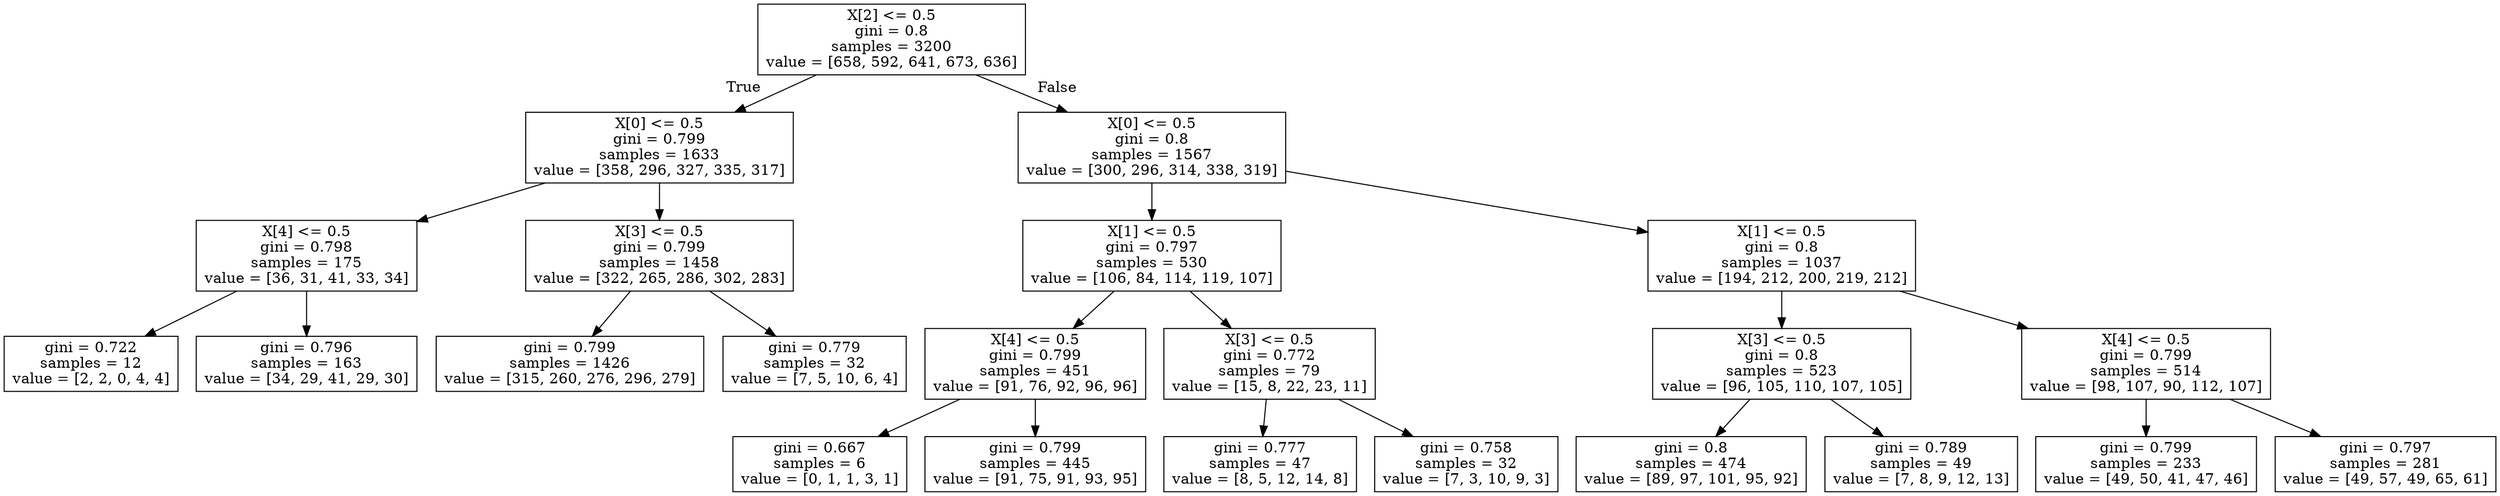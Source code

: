 digraph Tree {
node [shape=box] ;
0 [label="X[2] <= 0.5\ngini = 0.8\nsamples = 3200\nvalue = [658, 592, 641, 673, 636]"] ;
1 [label="X[0] <= 0.5\ngini = 0.799\nsamples = 1633\nvalue = [358, 296, 327, 335, 317]"] ;
0 -> 1 [labeldistance=2.5, labelangle=45, headlabel="True"] ;
2 [label="X[4] <= 0.5\ngini = 0.798\nsamples = 175\nvalue = [36, 31, 41, 33, 34]"] ;
1 -> 2 ;
3 [label="gini = 0.722\nsamples = 12\nvalue = [2, 2, 0, 4, 4]"] ;
2 -> 3 ;
4 [label="gini = 0.796\nsamples = 163\nvalue = [34, 29, 41, 29, 30]"] ;
2 -> 4 ;
5 [label="X[3] <= 0.5\ngini = 0.799\nsamples = 1458\nvalue = [322, 265, 286, 302, 283]"] ;
1 -> 5 ;
6 [label="gini = 0.799\nsamples = 1426\nvalue = [315, 260, 276, 296, 279]"] ;
5 -> 6 ;
7 [label="gini = 0.779\nsamples = 32\nvalue = [7, 5, 10, 6, 4]"] ;
5 -> 7 ;
8 [label="X[0] <= 0.5\ngini = 0.8\nsamples = 1567\nvalue = [300, 296, 314, 338, 319]"] ;
0 -> 8 [labeldistance=2.5, labelangle=-45, headlabel="False"] ;
9 [label="X[1] <= 0.5\ngini = 0.797\nsamples = 530\nvalue = [106, 84, 114, 119, 107]"] ;
8 -> 9 ;
10 [label="X[4] <= 0.5\ngini = 0.799\nsamples = 451\nvalue = [91, 76, 92, 96, 96]"] ;
9 -> 10 ;
11 [label="gini = 0.667\nsamples = 6\nvalue = [0, 1, 1, 3, 1]"] ;
10 -> 11 ;
12 [label="gini = 0.799\nsamples = 445\nvalue = [91, 75, 91, 93, 95]"] ;
10 -> 12 ;
13 [label="X[3] <= 0.5\ngini = 0.772\nsamples = 79\nvalue = [15, 8, 22, 23, 11]"] ;
9 -> 13 ;
14 [label="gini = 0.777\nsamples = 47\nvalue = [8, 5, 12, 14, 8]"] ;
13 -> 14 ;
15 [label="gini = 0.758\nsamples = 32\nvalue = [7, 3, 10, 9, 3]"] ;
13 -> 15 ;
16 [label="X[1] <= 0.5\ngini = 0.8\nsamples = 1037\nvalue = [194, 212, 200, 219, 212]"] ;
8 -> 16 ;
17 [label="X[3] <= 0.5\ngini = 0.8\nsamples = 523\nvalue = [96, 105, 110, 107, 105]"] ;
16 -> 17 ;
18 [label="gini = 0.8\nsamples = 474\nvalue = [89, 97, 101, 95, 92]"] ;
17 -> 18 ;
19 [label="gini = 0.789\nsamples = 49\nvalue = [7, 8, 9, 12, 13]"] ;
17 -> 19 ;
20 [label="X[4] <= 0.5\ngini = 0.799\nsamples = 514\nvalue = [98, 107, 90, 112, 107]"] ;
16 -> 20 ;
21 [label="gini = 0.799\nsamples = 233\nvalue = [49, 50, 41, 47, 46]"] ;
20 -> 21 ;
22 [label="gini = 0.797\nsamples = 281\nvalue = [49, 57, 49, 65, 61]"] ;
20 -> 22 ;
}